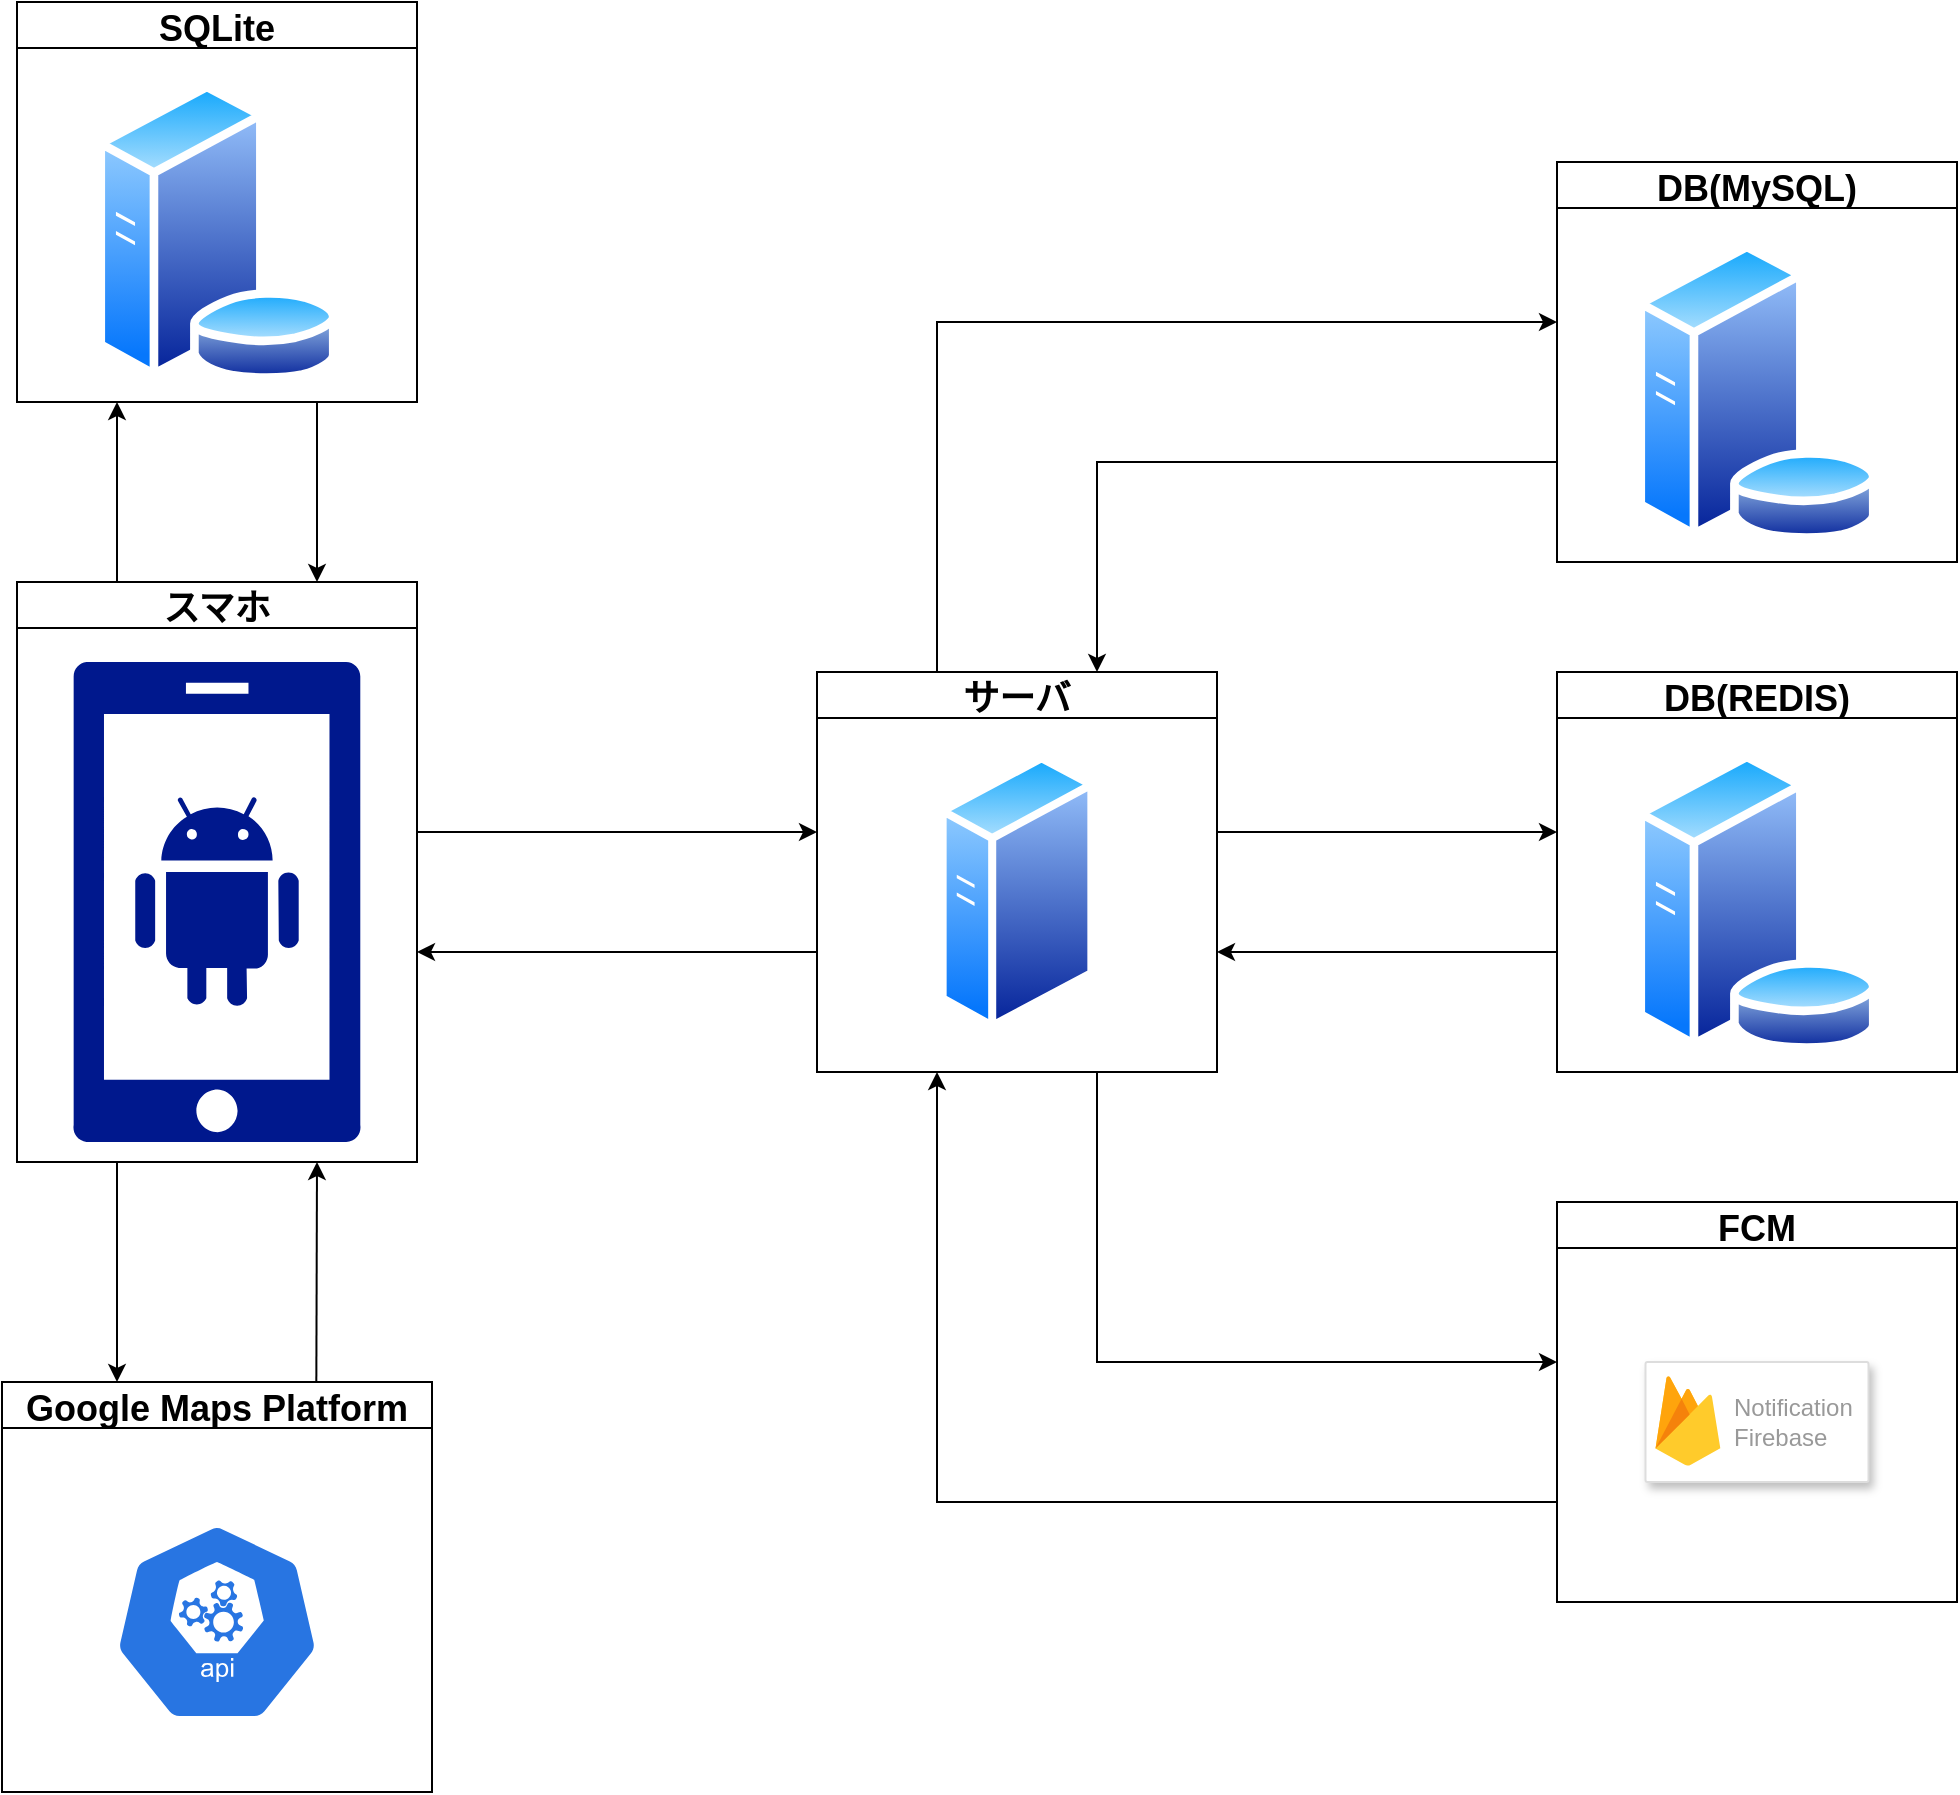 <mxfile version="18.1.2" type="github">
  <diagram id="8dULhvoRKQdAQdLDypAU" name="ページ1">
    <mxGraphModel dx="2480" dy="1123" grid="1" gridSize="10" guides="1" tooltips="1" connect="1" arrows="1" fold="1" page="1" pageScale="1" pageWidth="4681" pageHeight="3300" math="0" shadow="0">
      <root>
        <mxCell id="0" />
        <mxCell id="1" parent="0" />
        <mxCell id="RUFT6jODdSEgMMmCmcuu-8" style="edgeStyle=orthogonalEdgeStyle;rounded=0;orthogonalLoop=1;jettySize=auto;html=1;" edge="1" parent="1">
          <mxGeometry relative="1" as="geometry">
            <mxPoint x="1027.5" y="535" as="sourcePoint" />
            <mxPoint x="1197.5" y="535" as="targetPoint" />
            <Array as="points">
              <mxPoint x="1027.5" y="535" />
              <mxPoint x="1197.5" y="535" />
            </Array>
          </mxGeometry>
        </mxCell>
        <mxCell id="RUFT6jODdSEgMMmCmcuu-20" style="edgeStyle=orthogonalEdgeStyle;rounded=0;orthogonalLoop=1;jettySize=auto;html=1;fontSize=18;" edge="1" parent="1">
          <mxGeometry relative="1" as="geometry">
            <mxPoint x="627.5" y="595" as="targetPoint" />
            <mxPoint x="827.5" y="595" as="sourcePoint" />
            <Array as="points">
              <mxPoint x="827.5" y="595" />
            </Array>
          </mxGeometry>
        </mxCell>
        <mxCell id="RUFT6jODdSEgMMmCmcuu-47" style="edgeStyle=orthogonalEdgeStyle;rounded=0;orthogonalLoop=1;jettySize=auto;html=1;fontSize=18;fontColor=#999999;" edge="1" parent="1">
          <mxGeometry relative="1" as="geometry">
            <mxPoint x="887.5" y="450" as="sourcePoint" />
            <mxPoint x="1197.5" y="280" as="targetPoint" />
            <Array as="points">
              <mxPoint x="887.5" y="455" />
              <mxPoint x="887.5" y="280" />
            </Array>
          </mxGeometry>
        </mxCell>
        <mxCell id="RUFT6jODdSEgMMmCmcuu-49" style="edgeStyle=orthogonalEdgeStyle;rounded=0;orthogonalLoop=1;jettySize=auto;html=1;fontSize=18;fontColor=#999999;" edge="1" parent="1">
          <mxGeometry relative="1" as="geometry">
            <mxPoint x="967.5" y="655" as="sourcePoint" />
            <mxPoint x="1197.5" y="800" as="targetPoint" />
            <Array as="points">
              <mxPoint x="967.5" y="655" />
              <mxPoint x="967.5" y="800" />
            </Array>
          </mxGeometry>
        </mxCell>
        <mxCell id="1tIDZKmvoSCDPX_gWpzF-5" value="サーバ" style="swimlane;fontSize=18;" parent="1" vertex="1">
          <mxGeometry x="827.5" y="455" width="200" height="200" as="geometry" />
        </mxCell>
        <mxCell id="1tIDZKmvoSCDPX_gWpzF-3" value="" style="aspect=fixed;perimeter=ellipsePerimeter;html=1;align=center;shadow=0;dashed=0;spacingTop=3;image;image=img/lib/active_directory/generic_server.svg;fontSize=18;" parent="1tIDZKmvoSCDPX_gWpzF-5" vertex="1">
          <mxGeometry x="60.8" y="40" width="78.4" height="140" as="geometry" />
        </mxCell>
        <mxCell id="RUFT6jODdSEgMMmCmcuu-19" style="edgeStyle=orthogonalEdgeStyle;rounded=0;orthogonalLoop=1;jettySize=auto;html=1;fontSize=18;" edge="1" parent="1">
          <mxGeometry relative="1" as="geometry">
            <mxPoint x="1197.5" y="595" as="sourcePoint" />
            <mxPoint x="1027.5" y="595" as="targetPoint" />
            <Array as="points">
              <mxPoint x="1197.5" y="595" />
              <mxPoint x="1027.5" y="595" />
            </Array>
          </mxGeometry>
        </mxCell>
        <mxCell id="1tIDZKmvoSCDPX_gWpzF-6" value="DB(REDIS)" style="swimlane;fontSize=18;" parent="1" vertex="1">
          <mxGeometry x="1197.5" y="455" width="200" height="200" as="geometry" />
        </mxCell>
        <mxCell id="1tIDZKmvoSCDPX_gWpzF-4" value="" style="aspect=fixed;perimeter=ellipsePerimeter;html=1;align=center;shadow=0;dashed=0;spacingTop=3;image;image=img/lib/active_directory/database_server.svg;fontSize=18;" parent="1tIDZKmvoSCDPX_gWpzF-6" vertex="1">
          <mxGeometry x="38.5" y="40" width="123" height="150" as="geometry" />
        </mxCell>
        <mxCell id="RUFT6jODdSEgMMmCmcuu-7" style="edgeStyle=orthogonalEdgeStyle;rounded=0;orthogonalLoop=1;jettySize=auto;html=1;" edge="1" parent="1">
          <mxGeometry relative="1" as="geometry">
            <mxPoint x="627.5" y="535" as="sourcePoint" />
            <mxPoint x="827.5" y="535" as="targetPoint" />
            <Array as="points">
              <mxPoint x="627.5" y="535" />
              <mxPoint x="827.5" y="535" />
            </Array>
          </mxGeometry>
        </mxCell>
        <mxCell id="RUFT6jODdSEgMMmCmcuu-35" style="edgeStyle=orthogonalEdgeStyle;rounded=0;orthogonalLoop=1;jettySize=auto;html=1;exitX=0.25;exitY=0;exitDx=0;exitDy=0;entryX=0.25;entryY=1;entryDx=0;entryDy=0;fontSize=18;" edge="1" parent="1" source="1tIDZKmvoSCDPX_gWpzF-7" target="RUFT6jODdSEgMMmCmcuu-29">
          <mxGeometry relative="1" as="geometry" />
        </mxCell>
        <mxCell id="RUFT6jODdSEgMMmCmcuu-37" style="edgeStyle=orthogonalEdgeStyle;rounded=0;orthogonalLoop=1;jettySize=auto;html=1;exitX=0.25;exitY=1;exitDx=0;exitDy=0;fontSize=18;" edge="1" parent="1" source="1tIDZKmvoSCDPX_gWpzF-7">
          <mxGeometry relative="1" as="geometry">
            <mxPoint x="477.5" y="810" as="targetPoint" />
            <Array as="points">
              <mxPoint x="477.5" y="810" />
            </Array>
          </mxGeometry>
        </mxCell>
        <mxCell id="1tIDZKmvoSCDPX_gWpzF-7" value="スマホ" style="swimlane;fontSize=18;" parent="1" vertex="1">
          <mxGeometry x="427.5" y="410" width="200" height="290" as="geometry" />
        </mxCell>
        <mxCell id="1tIDZKmvoSCDPX_gWpzF-1" value="" style="sketch=0;aspect=fixed;pointerEvents=1;shadow=0;dashed=0;html=1;strokeColor=none;labelPosition=center;verticalLabelPosition=bottom;verticalAlign=top;align=center;fillColor=#00188D;shape=mxgraph.mscae.enterprise.android_phone" parent="1tIDZKmvoSCDPX_gWpzF-7" vertex="1">
          <mxGeometry x="28" y="40" width="144" height="240" as="geometry" />
        </mxCell>
        <mxCell id="RUFT6jODdSEgMMmCmcuu-38" style="edgeStyle=orthogonalEdgeStyle;rounded=0;orthogonalLoop=1;jettySize=auto;html=1;exitX=0.731;exitY=0.002;exitDx=0;exitDy=0;entryX=0.75;entryY=1;entryDx=0;entryDy=0;fontSize=18;exitPerimeter=0;" edge="1" parent="1" source="RUFT6jODdSEgMMmCmcuu-11" target="1tIDZKmvoSCDPX_gWpzF-7">
          <mxGeometry relative="1" as="geometry">
            <Array as="points">
              <mxPoint x="577.5" y="810" />
            </Array>
          </mxGeometry>
        </mxCell>
        <mxCell id="RUFT6jODdSEgMMmCmcuu-11" value="Google Maps Platform" style="swimlane;fontSize=18;" vertex="1" parent="1">
          <mxGeometry x="420" y="810" width="215" height="205" as="geometry" />
        </mxCell>
        <mxCell id="RUFT6jODdSEgMMmCmcuu-9" value="" style="sketch=0;html=1;dashed=0;whitespace=wrap;fillColor=#2875E2;strokeColor=#ffffff;points=[[0.005,0.63,0],[0.1,0.2,0],[0.9,0.2,0],[0.5,0,0],[0.995,0.63,0],[0.72,0.99,0],[0.5,1,0],[0.28,0.99,0]];shape=mxgraph.kubernetes.icon;prIcon=api" vertex="1" parent="RUFT6jODdSEgMMmCmcuu-11">
          <mxGeometry x="55" y="70" width="105" height="100" as="geometry" />
        </mxCell>
        <mxCell id="RUFT6jODdSEgMMmCmcuu-36" style="edgeStyle=orthogonalEdgeStyle;rounded=0;orthogonalLoop=1;jettySize=auto;html=1;exitX=0.75;exitY=1;exitDx=0;exitDy=0;entryX=0.75;entryY=0;entryDx=0;entryDy=0;fontSize=18;" edge="1" parent="1" source="RUFT6jODdSEgMMmCmcuu-29" target="1tIDZKmvoSCDPX_gWpzF-7">
          <mxGeometry relative="1" as="geometry" />
        </mxCell>
        <mxCell id="RUFT6jODdSEgMMmCmcuu-29" value="SQLite" style="swimlane;fontSize=18;" vertex="1" parent="1">
          <mxGeometry x="427.5" y="120" width="200" height="200" as="geometry" />
        </mxCell>
        <mxCell id="RUFT6jODdSEgMMmCmcuu-30" value="" style="aspect=fixed;perimeter=ellipsePerimeter;html=1;align=center;shadow=0;dashed=0;spacingTop=3;image;image=img/lib/active_directory/database_server.svg;fontSize=18;" vertex="1" parent="RUFT6jODdSEgMMmCmcuu-29">
          <mxGeometry x="38.5" y="40" width="123" height="150" as="geometry" />
        </mxCell>
        <mxCell id="RUFT6jODdSEgMMmCmcuu-48" style="edgeStyle=orthogonalEdgeStyle;rounded=0;orthogonalLoop=1;jettySize=auto;html=1;exitX=0;exitY=0.75;exitDx=0;exitDy=0;fontSize=18;fontColor=#999999;" edge="1" parent="1" source="RUFT6jODdSEgMMmCmcuu-39">
          <mxGeometry relative="1" as="geometry">
            <mxPoint x="967.5" y="455" as="targetPoint" />
            <Array as="points">
              <mxPoint x="967.5" y="350" />
              <mxPoint x="967.5" y="455" />
            </Array>
          </mxGeometry>
        </mxCell>
        <mxCell id="RUFT6jODdSEgMMmCmcuu-39" value="DB(MySQL)" style="swimlane;fontSize=18;" vertex="1" parent="1">
          <mxGeometry x="1197.5" y="200" width="200" height="200" as="geometry" />
        </mxCell>
        <mxCell id="RUFT6jODdSEgMMmCmcuu-40" value="" style="aspect=fixed;perimeter=ellipsePerimeter;html=1;align=center;shadow=0;dashed=0;spacingTop=3;image;image=img/lib/active_directory/database_server.svg;fontSize=18;" vertex="1" parent="RUFT6jODdSEgMMmCmcuu-39">
          <mxGeometry x="38.5" y="40" width="123" height="150" as="geometry" />
        </mxCell>
        <mxCell id="RUFT6jODdSEgMMmCmcuu-50" style="edgeStyle=orthogonalEdgeStyle;rounded=0;orthogonalLoop=1;jettySize=auto;html=1;exitX=0;exitY=0.75;exitDx=0;exitDy=0;fontSize=18;fontColor=#999999;" edge="1" parent="1" source="RUFT6jODdSEgMMmCmcuu-43">
          <mxGeometry relative="1" as="geometry">
            <mxPoint x="887.5" y="655" as="targetPoint" />
            <Array as="points">
              <mxPoint x="887.5" y="870" />
              <mxPoint x="887.5" y="655" />
            </Array>
          </mxGeometry>
        </mxCell>
        <mxCell id="RUFT6jODdSEgMMmCmcuu-43" value="FCM" style="swimlane;fontSize=18;" vertex="1" parent="1">
          <mxGeometry x="1197.5" y="720" width="200" height="200" as="geometry" />
        </mxCell>
        <mxCell id="RUFT6jODdSEgMMmCmcuu-44" value="" style="strokeColor=#dddddd;shadow=1;strokeWidth=1;rounded=1;absoluteArcSize=1;arcSize=2;fontSize=18;" vertex="1" parent="RUFT6jODdSEgMMmCmcuu-43">
          <mxGeometry x="44.25" y="80" width="111.5" height="60" as="geometry" />
        </mxCell>
        <mxCell id="RUFT6jODdSEgMMmCmcuu-45" value="Notification&lt;br&gt;Firebase" style="sketch=0;dashed=0;connectable=0;html=1;fillColor=#5184F3;strokeColor=none;shape=mxgraph.gcp2.firebase;part=1;labelPosition=right;verticalLabelPosition=middle;align=left;verticalAlign=middle;spacingLeft=5;fontColor=#999999;fontSize=12;" vertex="1" parent="RUFT6jODdSEgMMmCmcuu-44">
          <mxGeometry width="32.4" height="45" relative="1" as="geometry">
            <mxPoint x="5" y="7" as="offset" />
          </mxGeometry>
        </mxCell>
      </root>
    </mxGraphModel>
  </diagram>
</mxfile>
